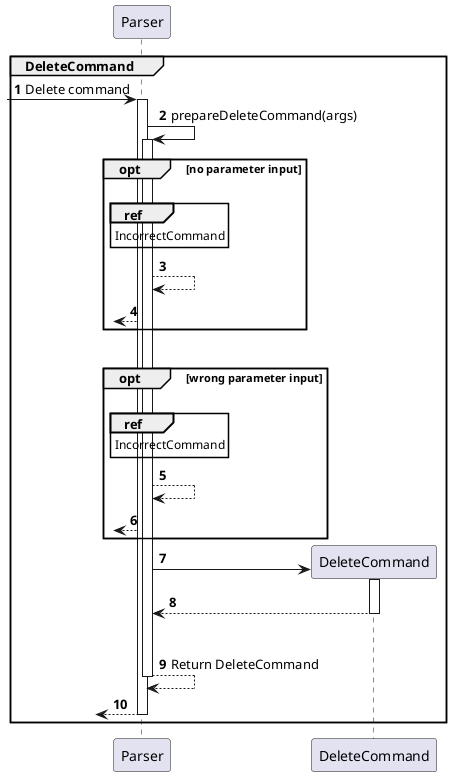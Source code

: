 @startuml
'https://plantuml.com/sequence-diagram

autonumber
group DeleteCommand
?-> Parser: Delete command
Activate Parser
Parser -> Parser: prepareDeleteCommand(args)
Activate Parser

opt no parameter input
    |||
    ref over Parser: IncorrectCommand
    Parser --> Parser
    ?<-- Parser
end

|||
activate Parser
opt wrong parameter input
    |||
    ref over Parser: IncorrectCommand
    Parser --> Parser
    ?<-- Parser
end

Parser -> DeleteCommand **
Activate DeleteCommand
Parser <-- DeleteCommand
Deactivate DeleteCommand
|||
Parser --> Parser: Return DeleteCommand
Deactivate Parser
?<-- Parser
Deactivate Parser
end

@enduml